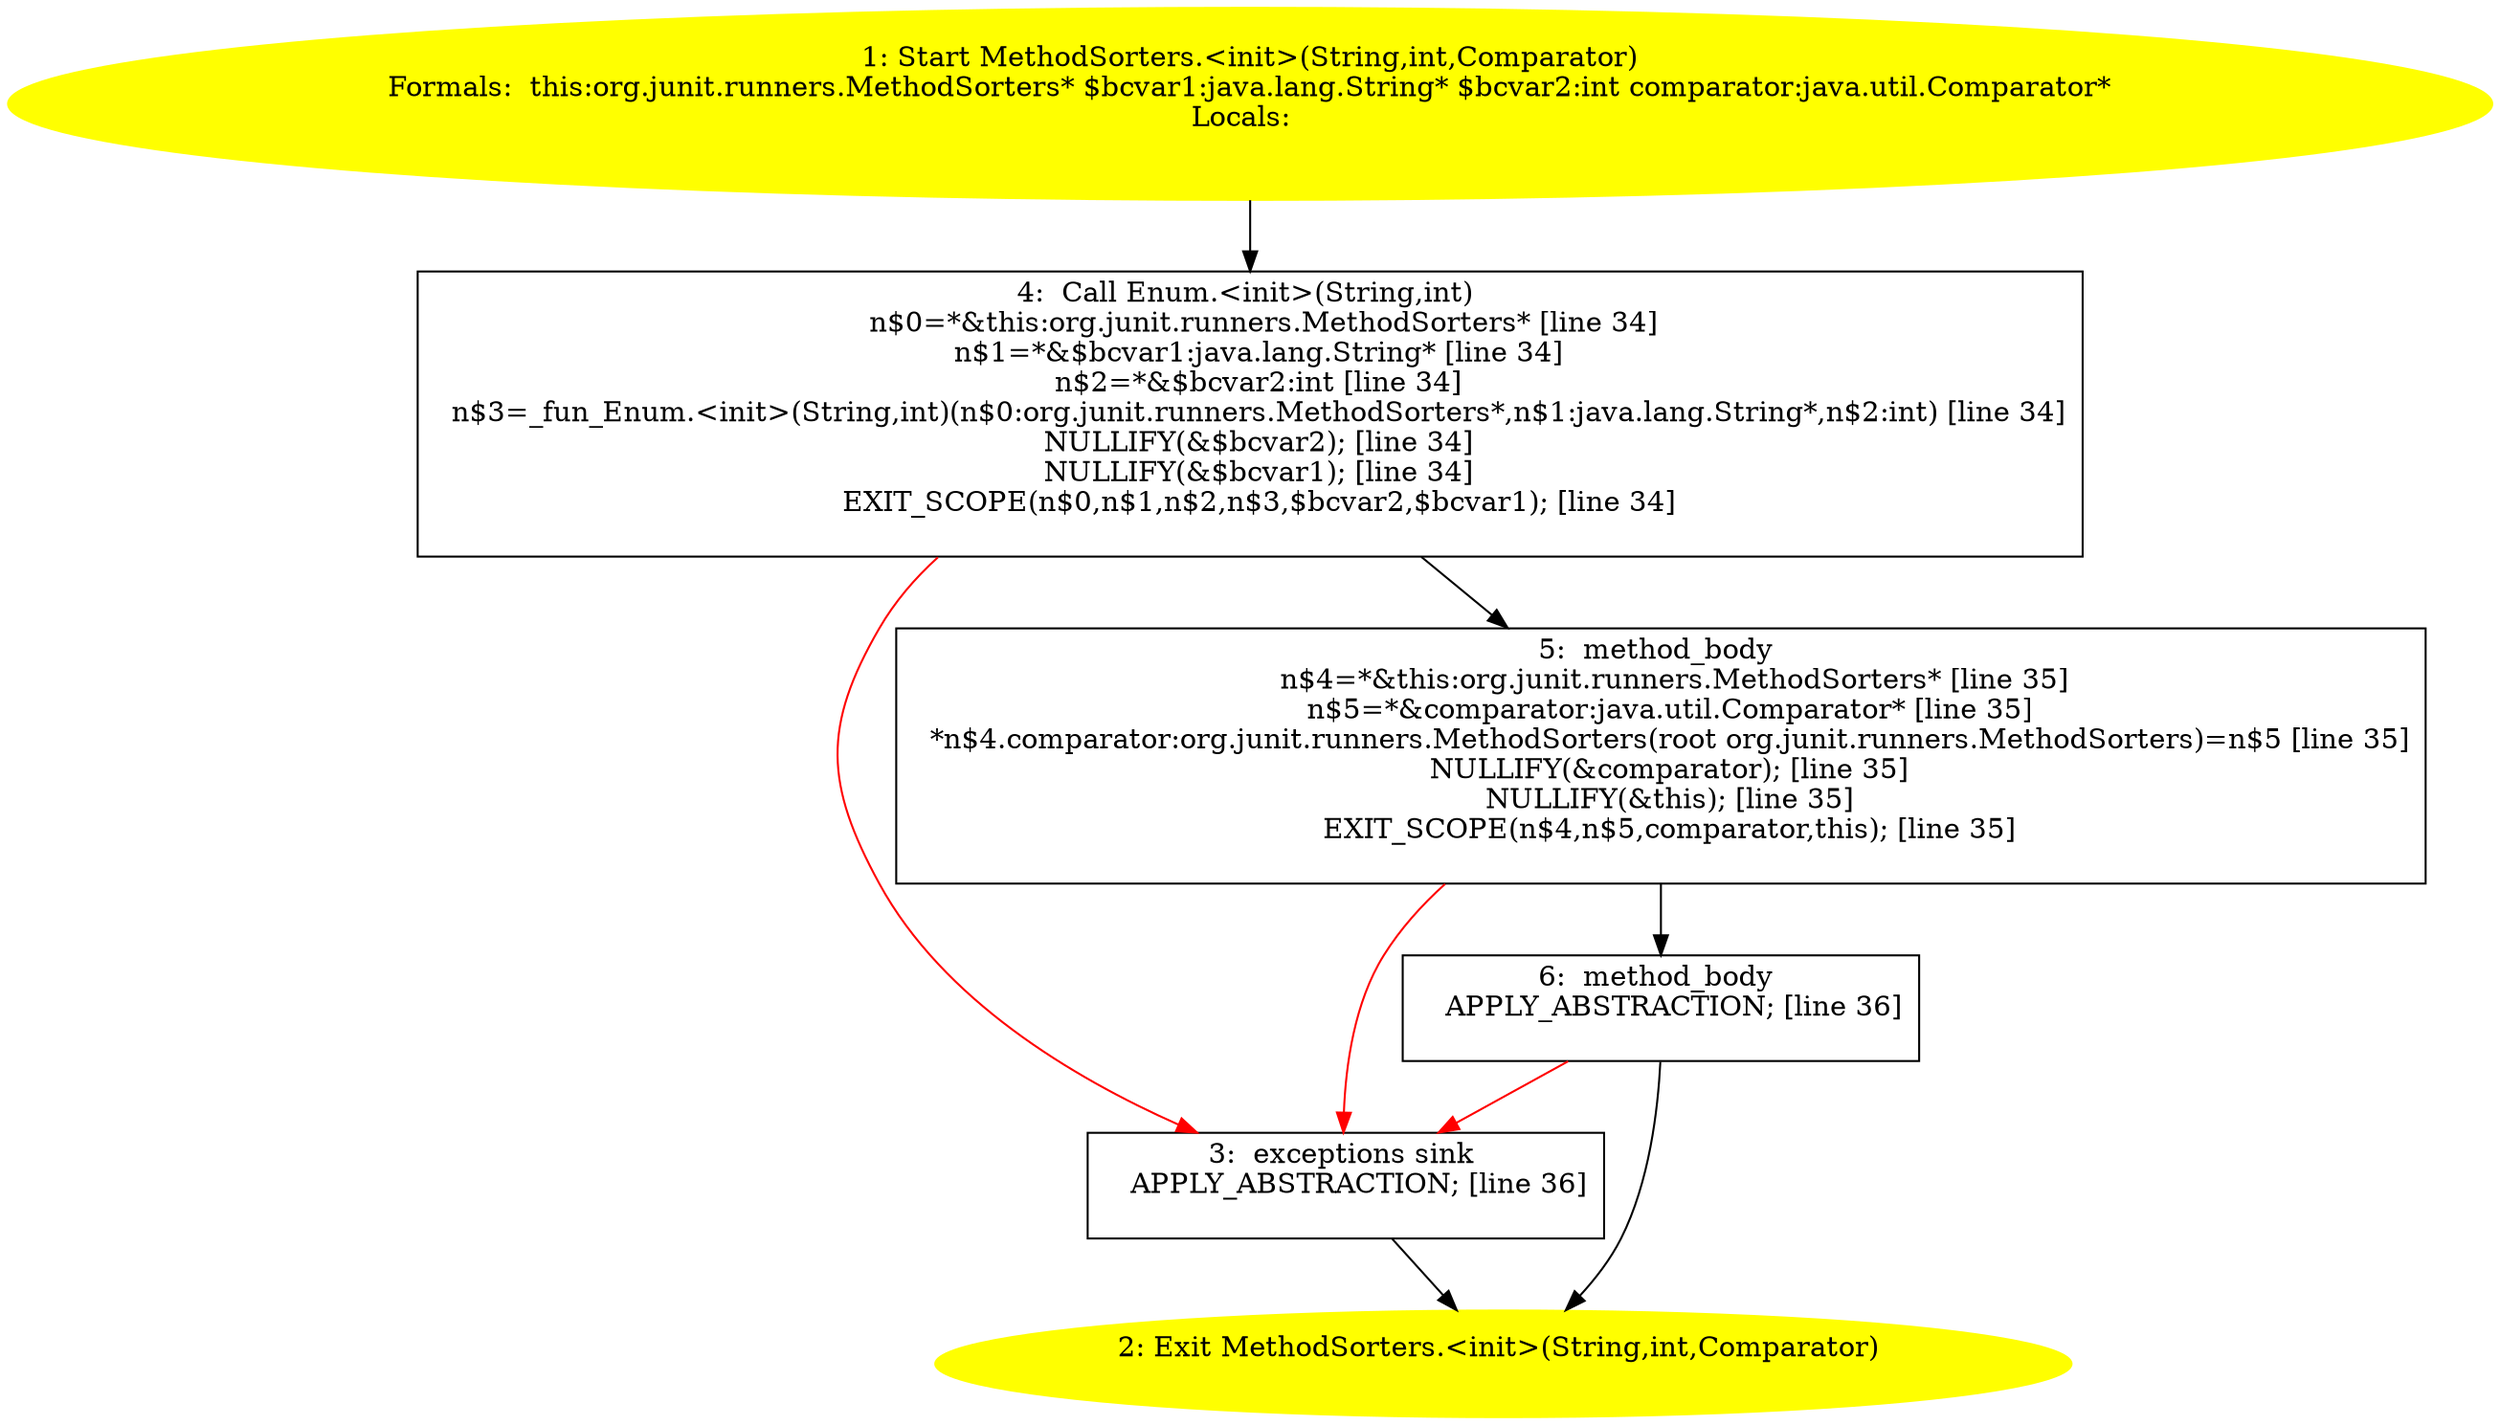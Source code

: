 /* @generated */
digraph cfg {
"org.junit.runners.MethodSorters.<init>(java.lang.String,int,java.util.Comparator).04f527c12ec9bf1ef3c9fd919d677805_1" [label="1: Start MethodSorters.<init>(String,int,Comparator)\nFormals:  this:org.junit.runners.MethodSorters* $bcvar1:java.lang.String* $bcvar2:int comparator:java.util.Comparator*\nLocals:  \n  " color=yellow style=filled]
	

	 "org.junit.runners.MethodSorters.<init>(java.lang.String,int,java.util.Comparator).04f527c12ec9bf1ef3c9fd919d677805_1" -> "org.junit.runners.MethodSorters.<init>(java.lang.String,int,java.util.Comparator).04f527c12ec9bf1ef3c9fd919d677805_4" ;
"org.junit.runners.MethodSorters.<init>(java.lang.String,int,java.util.Comparator).04f527c12ec9bf1ef3c9fd919d677805_2" [label="2: Exit MethodSorters.<init>(String,int,Comparator) \n  " color=yellow style=filled]
	

"org.junit.runners.MethodSorters.<init>(java.lang.String,int,java.util.Comparator).04f527c12ec9bf1ef3c9fd919d677805_3" [label="3:  exceptions sink \n   APPLY_ABSTRACTION; [line 36]\n " shape="box"]
	

	 "org.junit.runners.MethodSorters.<init>(java.lang.String,int,java.util.Comparator).04f527c12ec9bf1ef3c9fd919d677805_3" -> "org.junit.runners.MethodSorters.<init>(java.lang.String,int,java.util.Comparator).04f527c12ec9bf1ef3c9fd919d677805_2" ;
"org.junit.runners.MethodSorters.<init>(java.lang.String,int,java.util.Comparator).04f527c12ec9bf1ef3c9fd919d677805_4" [label="4:  Call Enum.<init>(String,int) \n   n$0=*&this:org.junit.runners.MethodSorters* [line 34]\n  n$1=*&$bcvar1:java.lang.String* [line 34]\n  n$2=*&$bcvar2:int [line 34]\n  n$3=_fun_Enum.<init>(String,int)(n$0:org.junit.runners.MethodSorters*,n$1:java.lang.String*,n$2:int) [line 34]\n  NULLIFY(&$bcvar2); [line 34]\n  NULLIFY(&$bcvar1); [line 34]\n  EXIT_SCOPE(n$0,n$1,n$2,n$3,$bcvar2,$bcvar1); [line 34]\n " shape="box"]
	

	 "org.junit.runners.MethodSorters.<init>(java.lang.String,int,java.util.Comparator).04f527c12ec9bf1ef3c9fd919d677805_4" -> "org.junit.runners.MethodSorters.<init>(java.lang.String,int,java.util.Comparator).04f527c12ec9bf1ef3c9fd919d677805_5" ;
	 "org.junit.runners.MethodSorters.<init>(java.lang.String,int,java.util.Comparator).04f527c12ec9bf1ef3c9fd919d677805_4" -> "org.junit.runners.MethodSorters.<init>(java.lang.String,int,java.util.Comparator).04f527c12ec9bf1ef3c9fd919d677805_3" [color="red" ];
"org.junit.runners.MethodSorters.<init>(java.lang.String,int,java.util.Comparator).04f527c12ec9bf1ef3c9fd919d677805_5" [label="5:  method_body \n   n$4=*&this:org.junit.runners.MethodSorters* [line 35]\n  n$5=*&comparator:java.util.Comparator* [line 35]\n  *n$4.comparator:org.junit.runners.MethodSorters(root org.junit.runners.MethodSorters)=n$5 [line 35]\n  NULLIFY(&comparator); [line 35]\n  NULLIFY(&this); [line 35]\n  EXIT_SCOPE(n$4,n$5,comparator,this); [line 35]\n " shape="box"]
	

	 "org.junit.runners.MethodSorters.<init>(java.lang.String,int,java.util.Comparator).04f527c12ec9bf1ef3c9fd919d677805_5" -> "org.junit.runners.MethodSorters.<init>(java.lang.String,int,java.util.Comparator).04f527c12ec9bf1ef3c9fd919d677805_6" ;
	 "org.junit.runners.MethodSorters.<init>(java.lang.String,int,java.util.Comparator).04f527c12ec9bf1ef3c9fd919d677805_5" -> "org.junit.runners.MethodSorters.<init>(java.lang.String,int,java.util.Comparator).04f527c12ec9bf1ef3c9fd919d677805_3" [color="red" ];
"org.junit.runners.MethodSorters.<init>(java.lang.String,int,java.util.Comparator).04f527c12ec9bf1ef3c9fd919d677805_6" [label="6:  method_body \n   APPLY_ABSTRACTION; [line 36]\n " shape="box"]
	

	 "org.junit.runners.MethodSorters.<init>(java.lang.String,int,java.util.Comparator).04f527c12ec9bf1ef3c9fd919d677805_6" -> "org.junit.runners.MethodSorters.<init>(java.lang.String,int,java.util.Comparator).04f527c12ec9bf1ef3c9fd919d677805_2" ;
	 "org.junit.runners.MethodSorters.<init>(java.lang.String,int,java.util.Comparator).04f527c12ec9bf1ef3c9fd919d677805_6" -> "org.junit.runners.MethodSorters.<init>(java.lang.String,int,java.util.Comparator).04f527c12ec9bf1ef3c9fd919d677805_3" [color="red" ];
}
